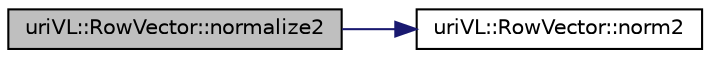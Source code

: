 digraph "uriVL::RowVector::normalize2"
{
  edge [fontname="Helvetica",fontsize="10",labelfontname="Helvetica",labelfontsize="10"];
  node [fontname="Helvetica",fontsize="10",shape=record];
  rankdir="LR";
  Node1 [label="uriVL::RowVector::normalize2",height=0.2,width=0.4,color="black", fillcolor="grey75", style="filled", fontcolor="black"];
  Node1 -> Node2 [color="midnightblue",fontsize="10",style="solid",fontname="Helvetica"];
  Node2 [label="uriVL::RowVector::norm2",height=0.2,width=0.4,color="black", fillcolor="white", style="filled",URL="$classuriVL_1_1RowVector.html#a5286e1c1d0b064ca184f6787f1f8c2a5",tooltip="Resizes the RowVector at the new dimension specified. "];
}
